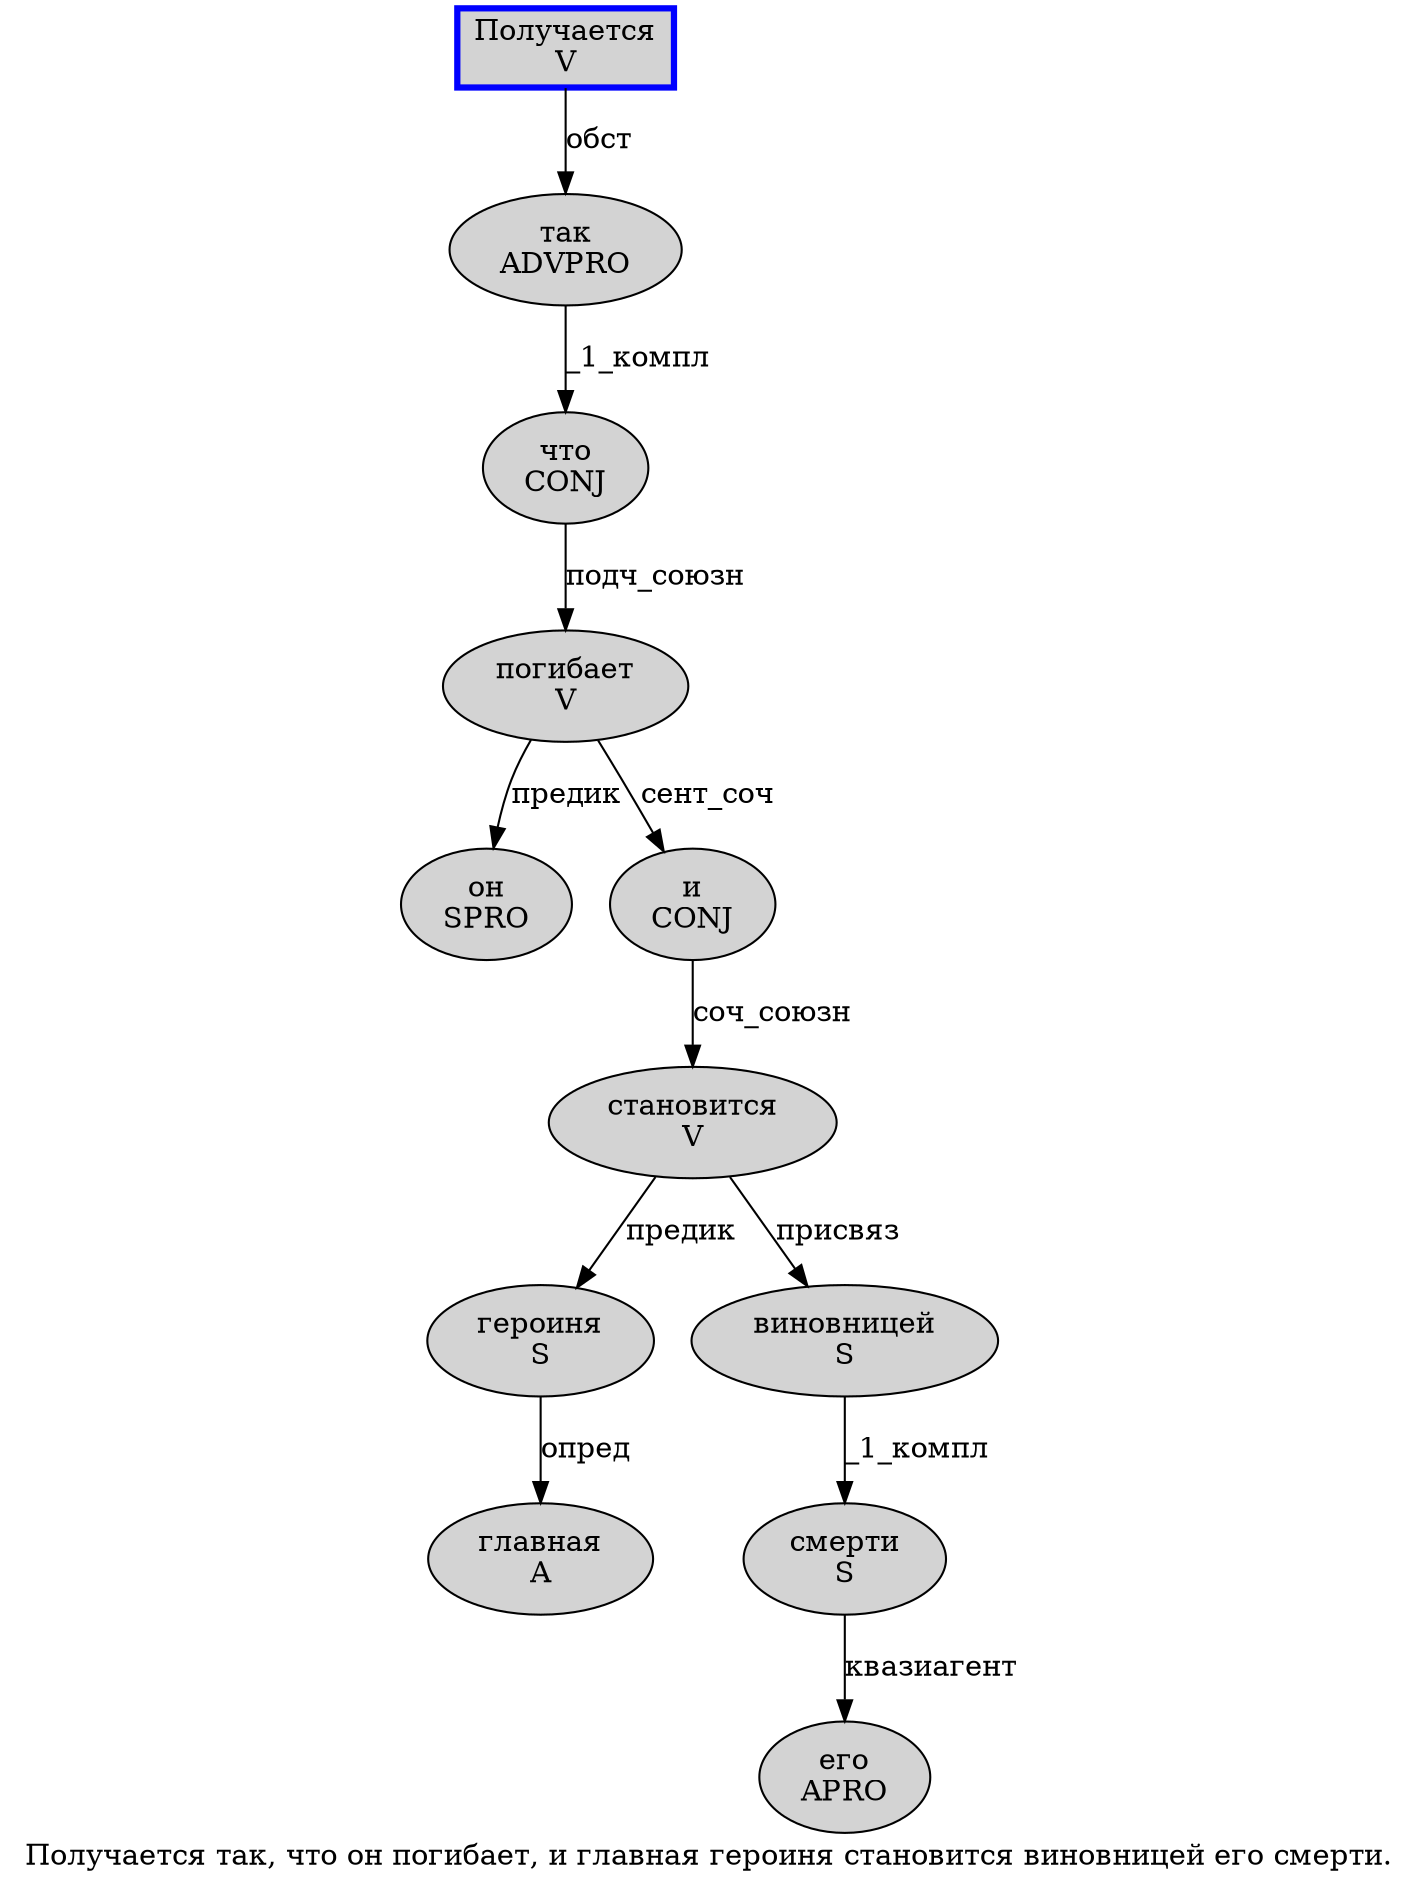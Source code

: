 digraph SENTENCE_736 {
	graph [label="Получается так, что он погибает, и главная героиня становится виновницей его смерти."]
	node [style=filled]
		0 [label="Получается
V" color=blue fillcolor=lightgray penwidth=3 shape=box]
		1 [label="так
ADVPRO" color="" fillcolor=lightgray penwidth=1 shape=ellipse]
		3 [label="что
CONJ" color="" fillcolor=lightgray penwidth=1 shape=ellipse]
		4 [label="он
SPRO" color="" fillcolor=lightgray penwidth=1 shape=ellipse]
		5 [label="погибает
V" color="" fillcolor=lightgray penwidth=1 shape=ellipse]
		7 [label="и
CONJ" color="" fillcolor=lightgray penwidth=1 shape=ellipse]
		8 [label="главная
A" color="" fillcolor=lightgray penwidth=1 shape=ellipse]
		9 [label="героиня
S" color="" fillcolor=lightgray penwidth=1 shape=ellipse]
		10 [label="становится
V" color="" fillcolor=lightgray penwidth=1 shape=ellipse]
		11 [label="виновницей
S" color="" fillcolor=lightgray penwidth=1 shape=ellipse]
		12 [label="его
APRO" color="" fillcolor=lightgray penwidth=1 shape=ellipse]
		13 [label="смерти
S" color="" fillcolor=lightgray penwidth=1 shape=ellipse]
			9 -> 8 [label="опред"]
			1 -> 3 [label="_1_компл"]
			3 -> 5 [label="подч_союзн"]
			0 -> 1 [label="обст"]
			7 -> 10 [label="соч_союзн"]
			11 -> 13 [label="_1_компл"]
			5 -> 4 [label="предик"]
			5 -> 7 [label="сент_соч"]
			10 -> 9 [label="предик"]
			10 -> 11 [label="присвяз"]
			13 -> 12 [label="квазиагент"]
}